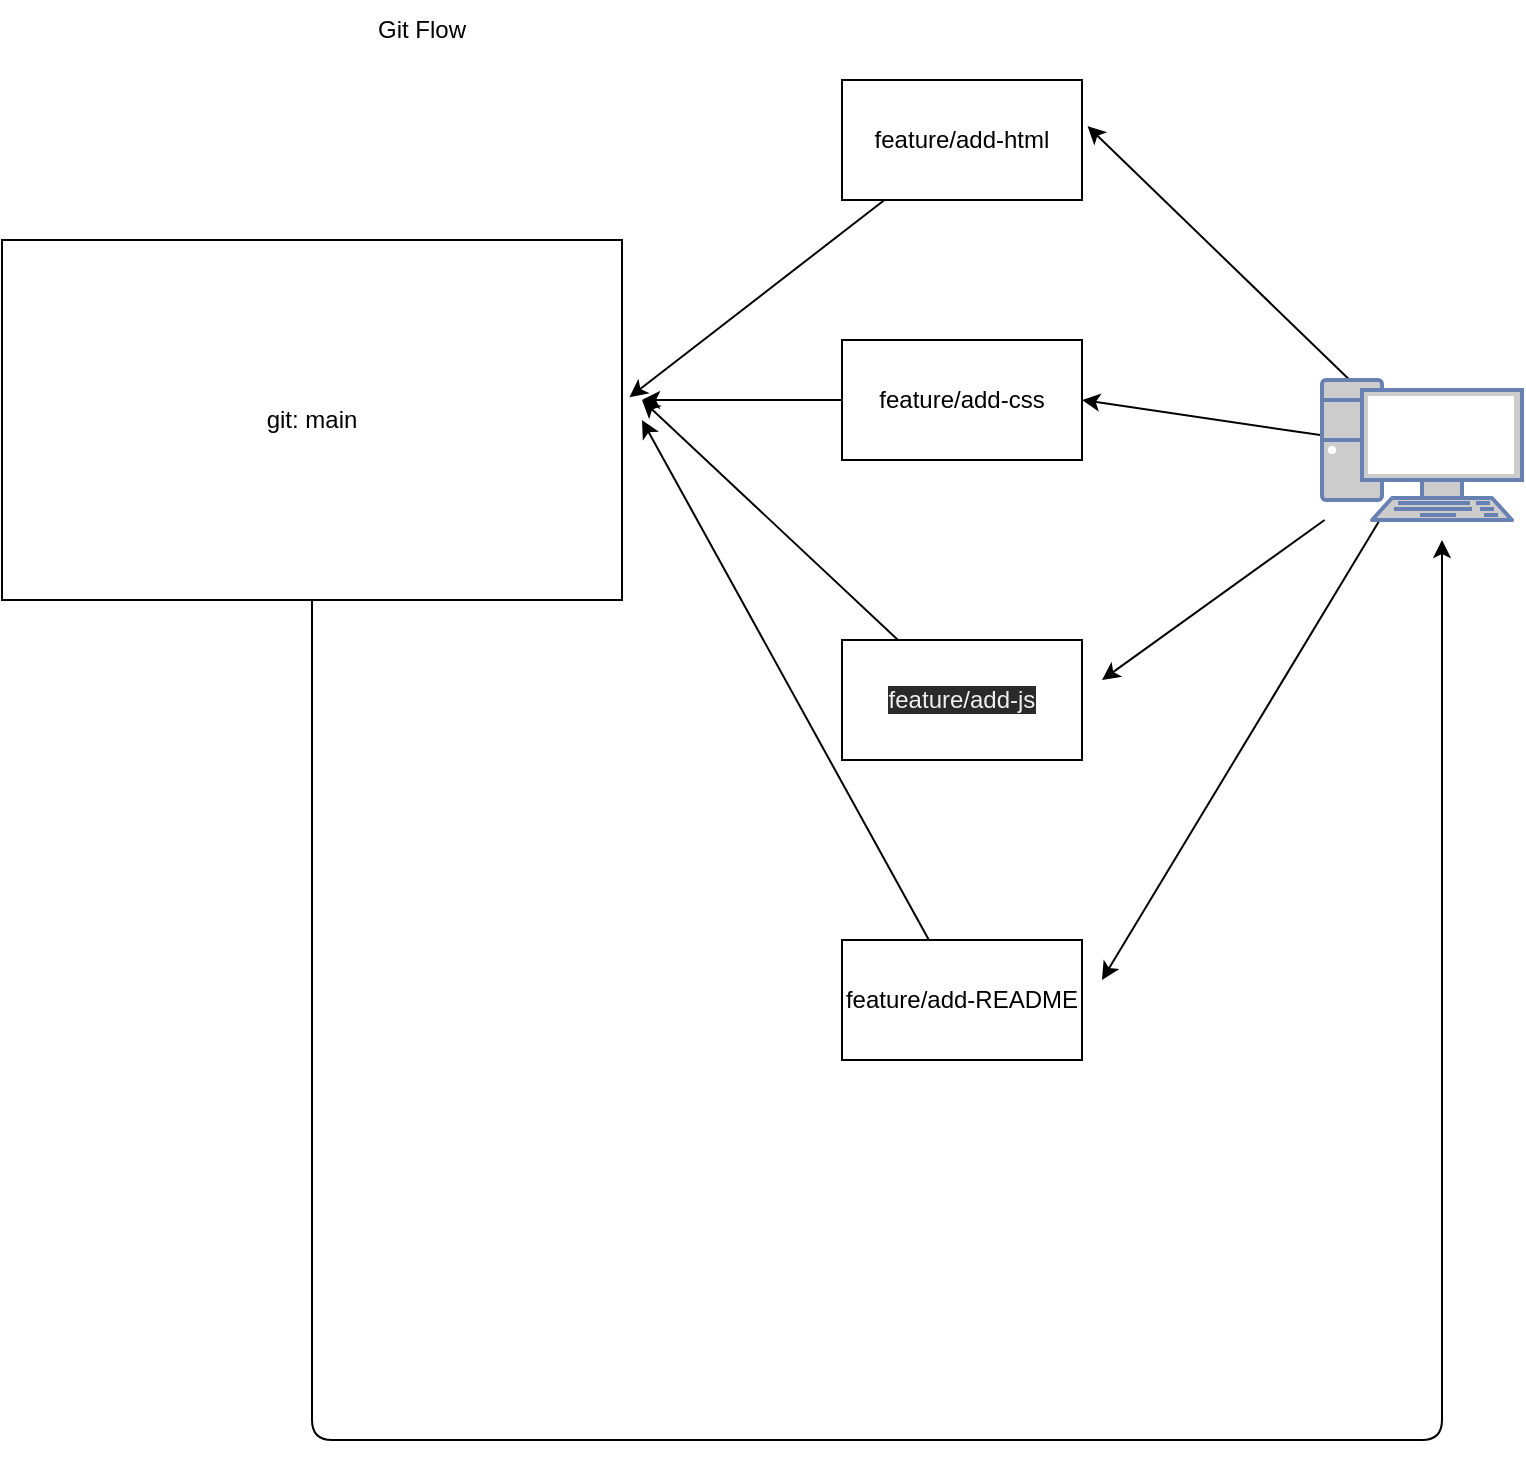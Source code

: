 <mxfile>
    <diagram id="wFnaJX3jEbUXj40Ey1Rg" name="Page-1">
        <mxGraphModel dx="1394" dy="1001" grid="1" gridSize="10" guides="1" tooltips="1" connect="1" arrows="1" fold="1" page="1" pageScale="1" pageWidth="850" pageHeight="1100" math="0" shadow="0">
            <root>
                <mxCell id="0"/>
                <mxCell id="1" parent="0"/>
                <mxCell id="14" style="edgeStyle=none;html=1;" edge="1" parent="1" source="2">
                    <mxGeometry relative="1" as="geometry">
                        <mxPoint x="780" y="310" as="targetPoint"/>
                        <Array as="points">
                            <mxPoint x="215" y="760"/>
                            <mxPoint x="780" y="760"/>
                        </Array>
                    </mxGeometry>
                </mxCell>
                <mxCell id="2" value="git: main" style="rounded=0;whiteSpace=wrap;html=1;" vertex="1" parent="1">
                    <mxGeometry x="60" y="160" width="310" height="180" as="geometry"/>
                </mxCell>
                <mxCell id="18" style="edgeStyle=none;html=1;entryX=1.012;entryY=0.437;entryDx=0;entryDy=0;entryPerimeter=0;" edge="1" parent="1" source="4" target="2">
                    <mxGeometry relative="1" as="geometry"/>
                </mxCell>
                <mxCell id="4" value="feature/add-html" style="rounded=0;whiteSpace=wrap;html=1;" vertex="1" parent="1">
                    <mxGeometry x="480" y="80" width="120" height="60" as="geometry"/>
                </mxCell>
                <mxCell id="19" style="edgeStyle=none;html=1;" edge="1" parent="1" source="5">
                    <mxGeometry relative="1" as="geometry">
                        <mxPoint x="380" y="240" as="targetPoint"/>
                    </mxGeometry>
                </mxCell>
                <mxCell id="5" value="&lt;span&gt;feature/add-css&lt;/span&gt;" style="rounded=0;whiteSpace=wrap;html=1;" vertex="1" parent="1">
                    <mxGeometry x="480" y="210" width="120" height="60" as="geometry"/>
                </mxCell>
                <mxCell id="20" style="edgeStyle=none;html=1;" edge="1" parent="1" source="6">
                    <mxGeometry relative="1" as="geometry">
                        <mxPoint x="380" y="240" as="targetPoint"/>
                    </mxGeometry>
                </mxCell>
                <mxCell id="6" value="&lt;span style=&quot;color: rgb(240 , 240 , 240) ; font-family: &amp;#34;helvetica&amp;#34; ; font-size: 12px ; font-style: normal ; font-weight: 400 ; letter-spacing: normal ; text-align: center ; text-indent: 0px ; text-transform: none ; word-spacing: 0px ; background-color: rgb(42 , 42 , 42) ; display: inline ; float: none&quot;&gt;feature/add-js&lt;/span&gt;" style="rounded=0;whiteSpace=wrap;html=1;" vertex="1" parent="1">
                    <mxGeometry x="480" y="360" width="120" height="60" as="geometry"/>
                </mxCell>
                <mxCell id="21" style="edgeStyle=none;html=1;" edge="1" parent="1" source="7">
                    <mxGeometry relative="1" as="geometry">
                        <mxPoint x="380" y="250" as="targetPoint"/>
                    </mxGeometry>
                </mxCell>
                <mxCell id="7" value="&lt;span&gt;feature/add-README&lt;/span&gt;" style="rounded=0;whiteSpace=wrap;html=1;" vertex="1" parent="1">
                    <mxGeometry x="480" y="510" width="120" height="60" as="geometry"/>
                </mxCell>
                <mxCell id="10" style="edgeStyle=none;html=1;entryX=1.023;entryY=0.384;entryDx=0;entryDy=0;entryPerimeter=0;" edge="1" parent="1" source="9" target="4">
                    <mxGeometry relative="1" as="geometry"/>
                </mxCell>
                <mxCell id="11" style="edgeStyle=none;html=1;entryX=1;entryY=0.5;entryDx=0;entryDy=0;" edge="1" parent="1" source="9" target="5">
                    <mxGeometry relative="1" as="geometry"/>
                </mxCell>
                <mxCell id="12" style="edgeStyle=none;html=1;" edge="1" parent="1" source="9">
                    <mxGeometry relative="1" as="geometry">
                        <mxPoint x="610" y="380" as="targetPoint"/>
                    </mxGeometry>
                </mxCell>
                <mxCell id="13" style="edgeStyle=none;html=1;" edge="1" parent="1" source="9">
                    <mxGeometry relative="1" as="geometry">
                        <mxPoint x="610" y="530" as="targetPoint"/>
                    </mxGeometry>
                </mxCell>
                <mxCell id="9" value="" style="fontColor=#0066CC;verticalAlign=top;verticalLabelPosition=bottom;labelPosition=center;align=center;html=1;outlineConnect=0;fillColor=#CCCCCC;strokeColor=#6881B3;gradientColor=none;gradientDirection=north;strokeWidth=2;shape=mxgraph.networks.pc;" vertex="1" parent="1">
                    <mxGeometry x="720" y="230" width="100" height="70" as="geometry"/>
                </mxCell>
                <mxCell id="24" value="Git Flow" style="text;html=1;strokeColor=none;fillColor=none;align=center;verticalAlign=middle;whiteSpace=wrap;rounded=0;" vertex="1" parent="1">
                    <mxGeometry x="240" y="40" width="60" height="30" as="geometry"/>
                </mxCell>
            </root>
        </mxGraphModel>
    </diagram>
</mxfile>